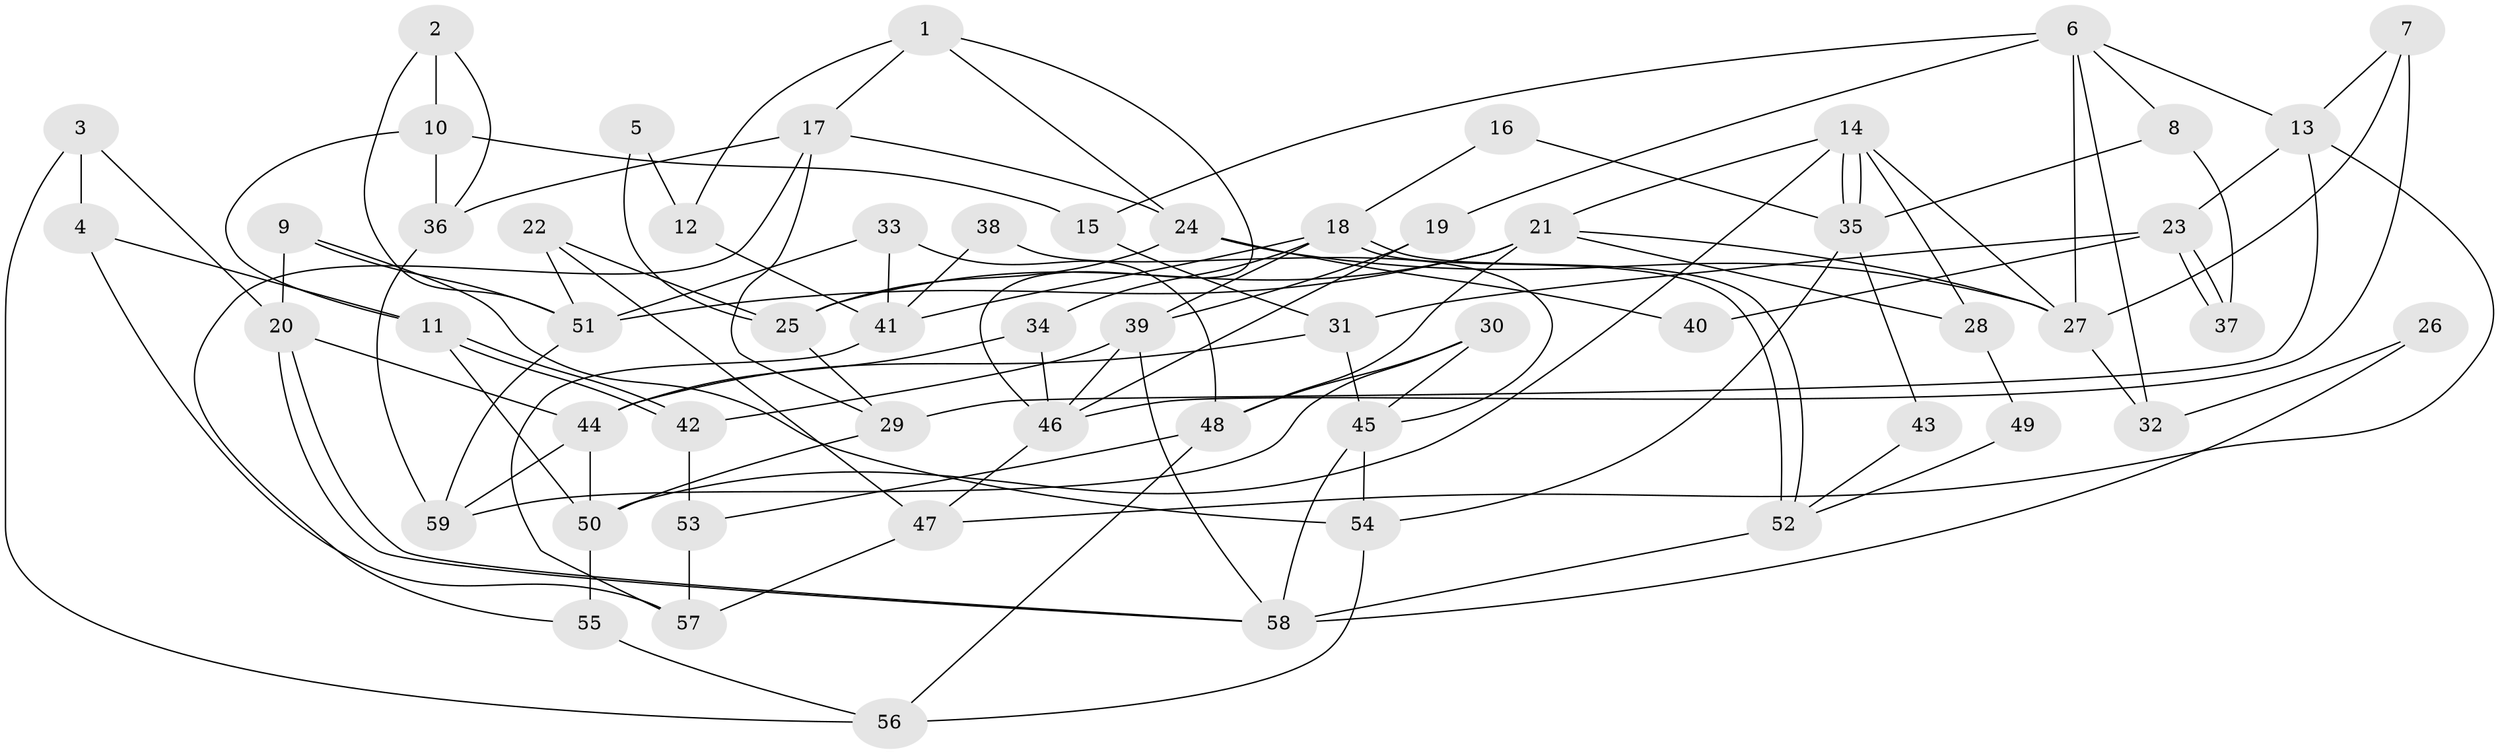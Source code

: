 // Generated by graph-tools (version 1.1) at 2025/50/03/09/25 04:50:48]
// undirected, 59 vertices, 118 edges
graph export_dot {
graph [start="1"]
  node [color=gray90,style=filled];
  1;
  2;
  3;
  4;
  5;
  6;
  7;
  8;
  9;
  10;
  11;
  12;
  13;
  14;
  15;
  16;
  17;
  18;
  19;
  20;
  21;
  22;
  23;
  24;
  25;
  26;
  27;
  28;
  29;
  30;
  31;
  32;
  33;
  34;
  35;
  36;
  37;
  38;
  39;
  40;
  41;
  42;
  43;
  44;
  45;
  46;
  47;
  48;
  49;
  50;
  51;
  52;
  53;
  54;
  55;
  56;
  57;
  58;
  59;
  1 -- 17;
  1 -- 24;
  1 -- 12;
  1 -- 46;
  2 -- 51;
  2 -- 36;
  2 -- 10;
  3 -- 20;
  3 -- 56;
  3 -- 4;
  4 -- 11;
  4 -- 57;
  5 -- 25;
  5 -- 12;
  6 -- 15;
  6 -- 19;
  6 -- 8;
  6 -- 13;
  6 -- 27;
  6 -- 32;
  7 -- 27;
  7 -- 13;
  7 -- 46;
  8 -- 35;
  8 -- 37;
  9 -- 51;
  9 -- 20;
  9 -- 54;
  10 -- 11;
  10 -- 15;
  10 -- 36;
  11 -- 50;
  11 -- 42;
  11 -- 42;
  12 -- 41;
  13 -- 29;
  13 -- 23;
  13 -- 47;
  14 -- 35;
  14 -- 35;
  14 -- 27;
  14 -- 21;
  14 -- 28;
  14 -- 50;
  15 -- 31;
  16 -- 35;
  16 -- 18;
  17 -- 36;
  17 -- 55;
  17 -- 24;
  17 -- 29;
  18 -- 34;
  18 -- 52;
  18 -- 52;
  18 -- 39;
  18 -- 41;
  19 -- 46;
  19 -- 39;
  20 -- 44;
  20 -- 58;
  20 -- 58;
  21 -- 51;
  21 -- 25;
  21 -- 27;
  21 -- 28;
  21 -- 48;
  22 -- 47;
  22 -- 25;
  22 -- 51;
  23 -- 37;
  23 -- 37;
  23 -- 31;
  23 -- 40;
  24 -- 27;
  24 -- 25;
  24 -- 40;
  25 -- 29;
  26 -- 32;
  26 -- 58;
  27 -- 32;
  28 -- 49;
  29 -- 50;
  30 -- 48;
  30 -- 45;
  30 -- 59;
  31 -- 44;
  31 -- 45;
  33 -- 48;
  33 -- 41;
  33 -- 51;
  34 -- 46;
  34 -- 44;
  35 -- 54;
  35 -- 43;
  36 -- 59;
  38 -- 41;
  38 -- 45;
  39 -- 46;
  39 -- 42;
  39 -- 58;
  41 -- 57;
  42 -- 53;
  43 -- 52;
  44 -- 50;
  44 -- 59;
  45 -- 58;
  45 -- 54;
  46 -- 47;
  47 -- 57;
  48 -- 53;
  48 -- 56;
  49 -- 52;
  50 -- 55;
  51 -- 59;
  52 -- 58;
  53 -- 57;
  54 -- 56;
  55 -- 56;
}
